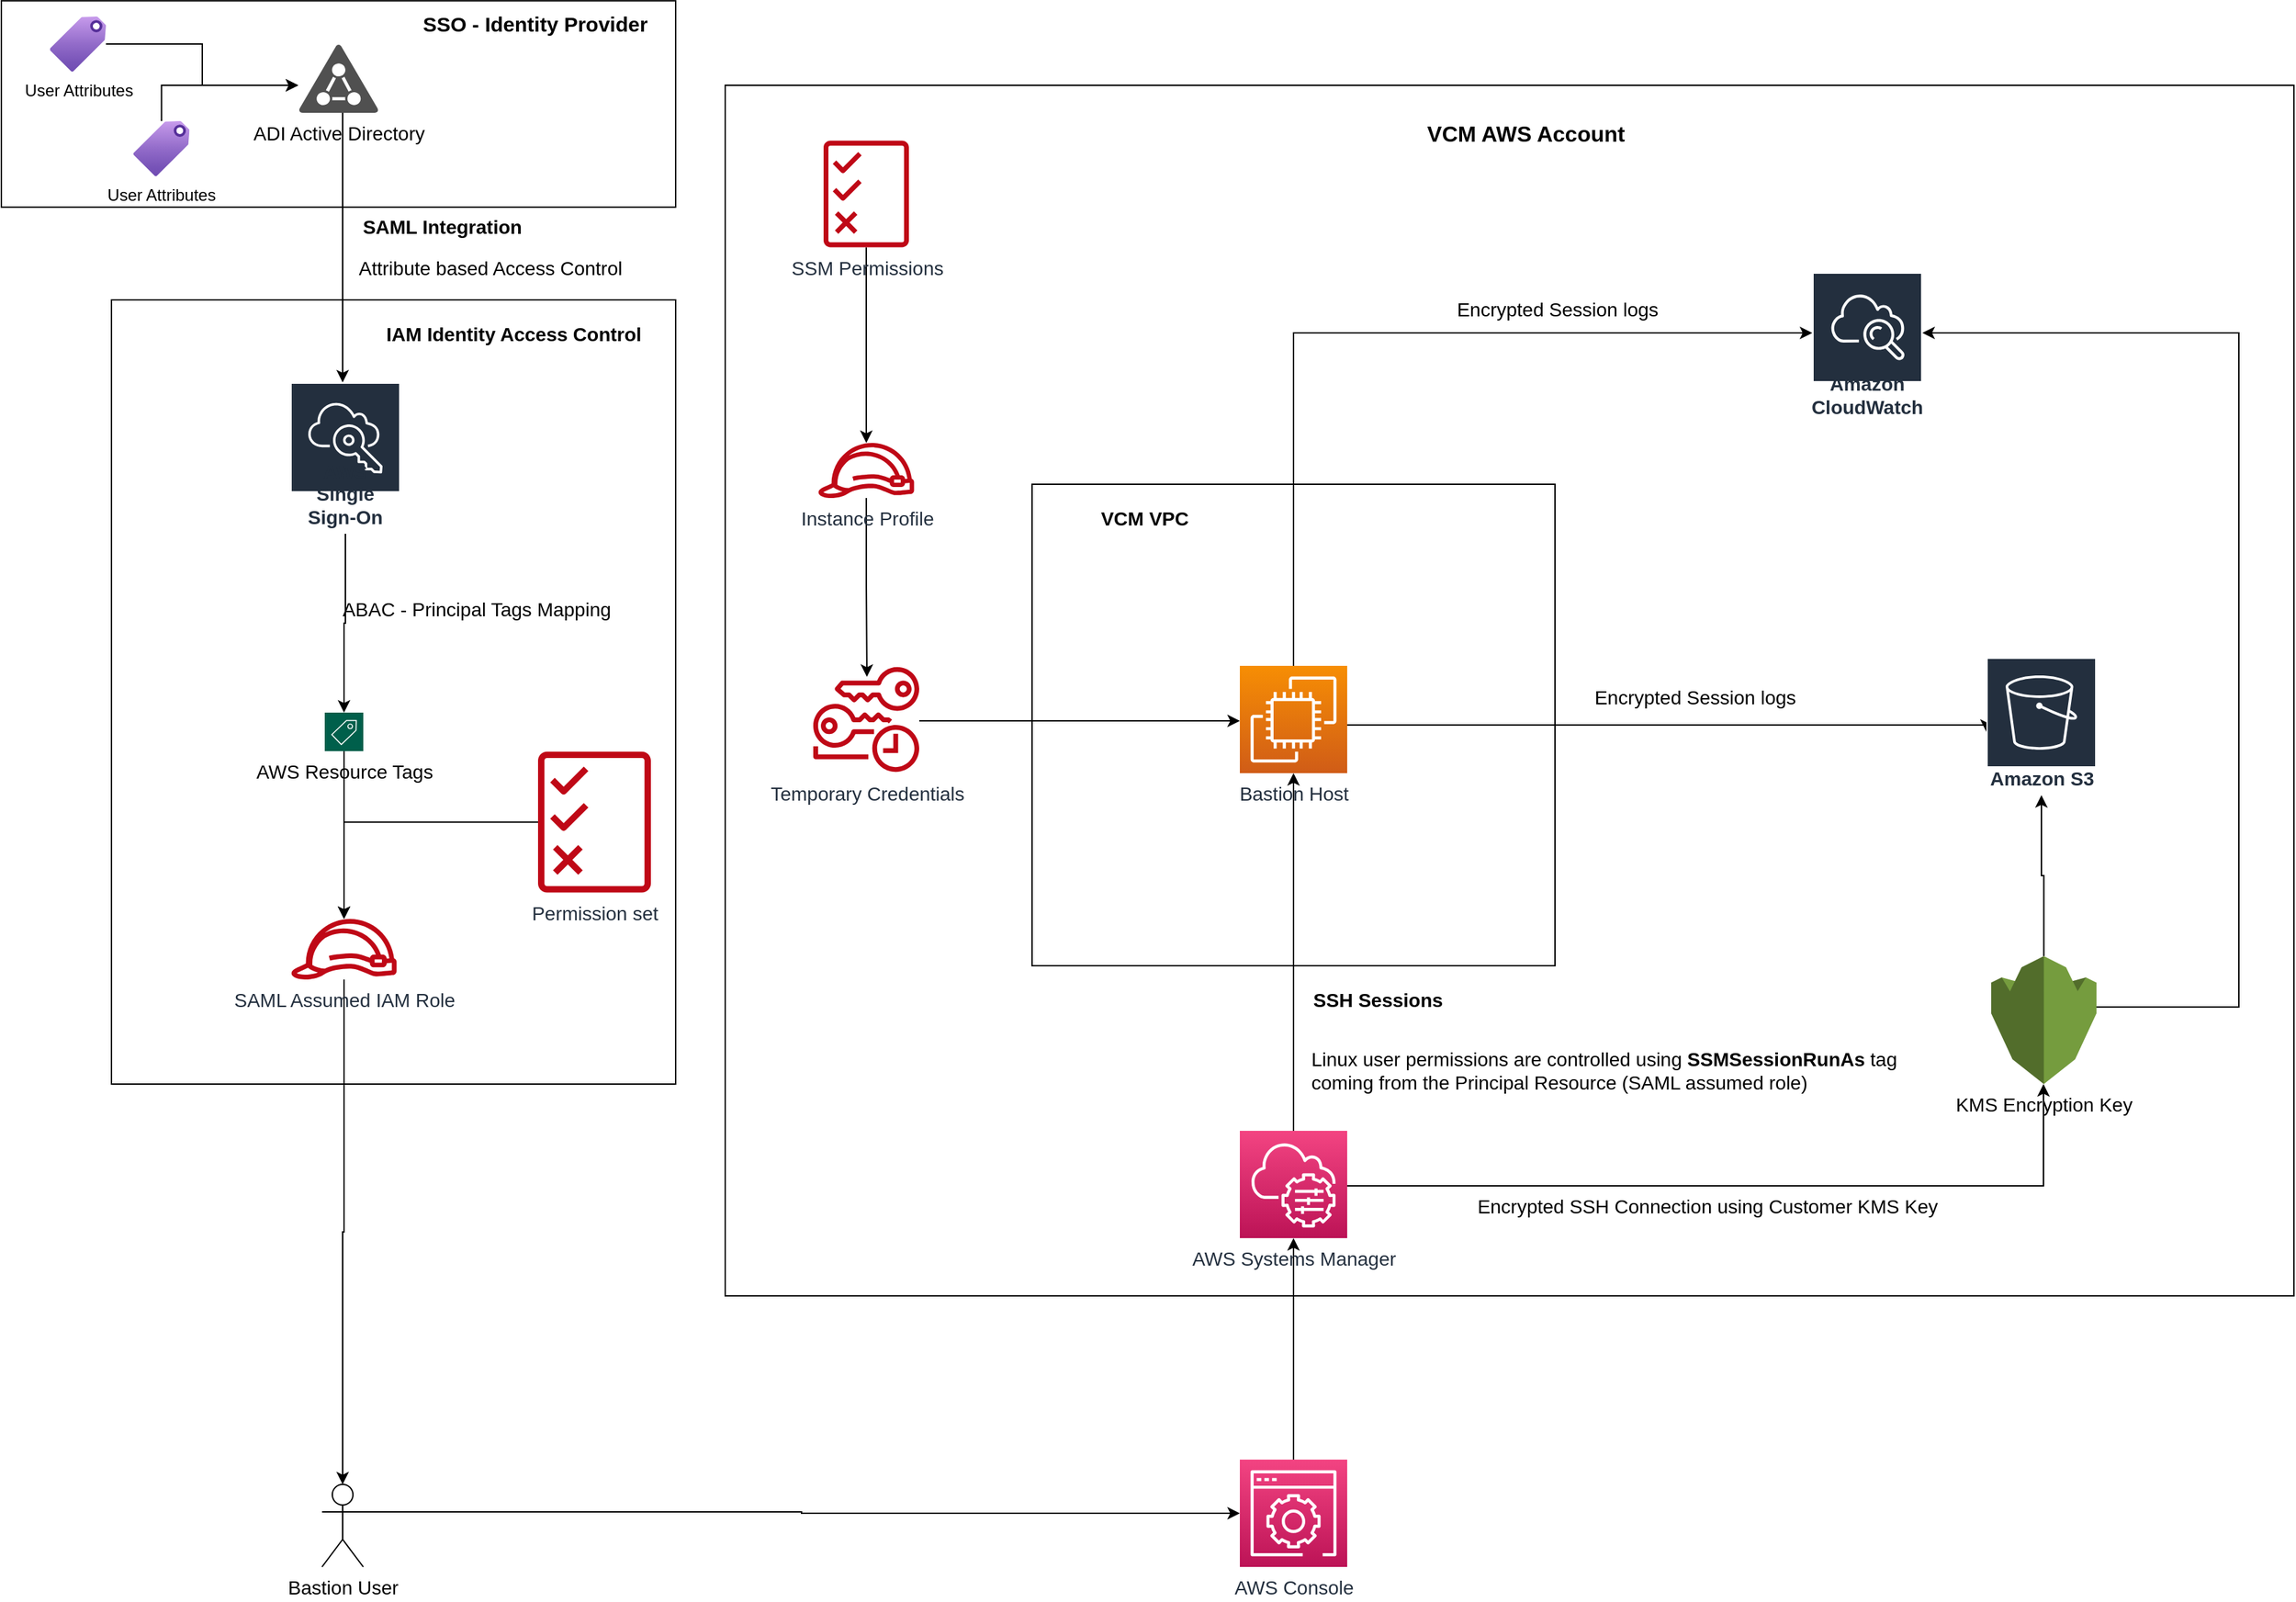 <mxfile version="21.0.2" type="github">
  <diagram name="AWS_SSM_SSO" id="sDcosQPgiZDwW8YW9xRA">
    <mxGraphModel dx="4189" dy="1343" grid="1" gridSize="10" guides="1" tooltips="1" connect="1" arrows="1" fold="1" page="1" pageScale="1" pageWidth="1920" pageHeight="1200" math="0" shadow="0">
      <root>
        <mxCell id="0" />
        <mxCell id="1" parent="0" />
        <mxCell id="5bl7u4Xtsho082jTFq0C-96" value="" style="rounded=0;whiteSpace=wrap;html=1;" vertex="1" parent="1">
          <mxGeometry x="-1826" y="18.6" width="490" height="150" as="geometry" />
        </mxCell>
        <mxCell id="5bl7u4Xtsho082jTFq0C-86" value="" style="rounded=0;whiteSpace=wrap;html=1;fontSize=14;" vertex="1" parent="1">
          <mxGeometry x="-1300" y="80" width="1140" height="880" as="geometry" />
        </mxCell>
        <mxCell id="5bl7u4Xtsho082jTFq0C-22" value="" style="rounded=0;whiteSpace=wrap;html=1;fontSize=14;" vertex="1" parent="1">
          <mxGeometry x="-1077" y="370" width="380" height="350" as="geometry" />
        </mxCell>
        <mxCell id="5bl7u4Xtsho082jTFq0C-17" value="" style="rounded=0;whiteSpace=wrap;html=1;fontSize=14;" vertex="1" parent="1">
          <mxGeometry x="-1746" y="236" width="410" height="570" as="geometry" />
        </mxCell>
        <mxCell id="5bl7u4Xtsho082jTFq0C-14" style="edgeStyle=orthogonalEdgeStyle;rounded=0;orthogonalLoop=1;jettySize=auto;html=1;fontSize=14;" edge="1" parent="1" source="5bl7u4Xtsho082jTFq0C-1" target="5bl7u4Xtsho082jTFq0C-2">
          <mxGeometry relative="1" as="geometry" />
        </mxCell>
        <mxCell id="5bl7u4Xtsho082jTFq0C-16" style="edgeStyle=orthogonalEdgeStyle;rounded=0;orthogonalLoop=1;jettySize=auto;html=1;entryX=0.5;entryY=0;entryDx=0;entryDy=0;entryPerimeter=0;fontSize=14;" edge="1" parent="1" source="5bl7u4Xtsho082jTFq0C-2" target="5bl7u4Xtsho082jTFq0C-5">
          <mxGeometry relative="1" as="geometry" />
        </mxCell>
        <mxCell id="5bl7u4Xtsho082jTFq0C-12" style="edgeStyle=orthogonalEdgeStyle;rounded=0;orthogonalLoop=1;jettySize=auto;html=1;fontSize=14;" edge="1" parent="1" source="5bl7u4Xtsho082jTFq0C-4" target="5bl7u4Xtsho082jTFq0C-1">
          <mxGeometry relative="1" as="geometry" />
        </mxCell>
        <mxCell id="5bl7u4Xtsho082jTFq0C-4" value="AWS Single Sign-On" style="sketch=0;outlineConnect=0;fontColor=#232F3E;gradientColor=none;strokeColor=#ffffff;fillColor=#232F3E;dashed=0;verticalLabelPosition=middle;verticalAlign=bottom;align=center;html=1;whiteSpace=wrap;fontSize=14;fontStyle=1;spacing=3;shape=mxgraph.aws4.productIcon;prIcon=mxgraph.aws4.single_sign_on;" vertex="1" parent="1">
          <mxGeometry x="-1616" y="296" width="80" height="110" as="geometry" />
        </mxCell>
        <mxCell id="5bl7u4Xtsho082jTFq0C-20" style="edgeStyle=orthogonalEdgeStyle;rounded=0;orthogonalLoop=1;jettySize=auto;html=1;exitX=1;exitY=0.333;exitDx=0;exitDy=0;exitPerimeter=0;fontSize=14;" edge="1" parent="1" source="5bl7u4Xtsho082jTFq0C-5" target="5bl7u4Xtsho082jTFq0C-19">
          <mxGeometry relative="1" as="geometry" />
        </mxCell>
        <mxCell id="5bl7u4Xtsho082jTFq0C-5" value="Bastion User" style="shape=umlActor;verticalLabelPosition=bottom;verticalAlign=top;html=1;outlineConnect=0;fontSize=14;" vertex="1" parent="1">
          <mxGeometry x="-1593" y="1097" width="30" height="60" as="geometry" />
        </mxCell>
        <mxCell id="5bl7u4Xtsho082jTFq0C-15" style="edgeStyle=orthogonalEdgeStyle;rounded=0;orthogonalLoop=1;jettySize=auto;html=1;fontSize=14;" edge="1" parent="1" source="5bl7u4Xtsho082jTFq0C-7" target="5bl7u4Xtsho082jTFq0C-2">
          <mxGeometry relative="1" as="geometry" />
        </mxCell>
        <mxCell id="5bl7u4Xtsho082jTFq0C-7" value="Permission set" style="sketch=0;outlineConnect=0;fontColor=#232F3E;gradientColor=none;fillColor=#BF0816;strokeColor=none;dashed=0;verticalLabelPosition=bottom;verticalAlign=top;align=center;html=1;fontSize=14;fontStyle=0;aspect=fixed;pointerEvents=1;shape=mxgraph.aws4.permissions;" vertex="1" parent="1">
          <mxGeometry x="-1436" y="564" width="82" height="103.16" as="geometry" />
        </mxCell>
        <mxCell id="5bl7u4Xtsho082jTFq0C-9" style="edgeStyle=orthogonalEdgeStyle;rounded=0;orthogonalLoop=1;jettySize=auto;html=1;fontSize=14;" edge="1" parent="1" source="5bl7u4Xtsho082jTFq0C-8" target="5bl7u4Xtsho082jTFq0C-4">
          <mxGeometry relative="1" as="geometry">
            <Array as="points">
              <mxPoint x="-1578" y="246" />
              <mxPoint x="-1578" y="246" />
            </Array>
          </mxGeometry>
        </mxCell>
        <mxCell id="5bl7u4Xtsho082jTFq0C-8" value="ADI Active Directory" style="sketch=0;pointerEvents=1;shadow=0;dashed=0;html=1;strokeColor=none;fillColor=#505050;labelPosition=center;verticalLabelPosition=bottom;verticalAlign=top;outlineConnect=0;align=center;shape=mxgraph.office.security.active_directory;fontSize=14;" vertex="1" parent="1">
          <mxGeometry x="-1610.25" y="50" width="58.5" height="50" as="geometry" />
        </mxCell>
        <mxCell id="5bl7u4Xtsho082jTFq0C-10" value="&lt;b&gt;SAML Integration&lt;/b&gt;" style="text;html=1;align=center;verticalAlign=middle;resizable=0;points=[];autosize=1;strokeColor=none;fillColor=none;fontSize=14;" vertex="1" parent="1">
          <mxGeometry x="-1576" y="168" width="140" height="30" as="geometry" />
        </mxCell>
        <mxCell id="5bl7u4Xtsho082jTFq0C-11" value="Attribute based Access Control" style="text;html=1;align=center;verticalAlign=middle;resizable=0;points=[];autosize=1;strokeColor=none;fillColor=none;fontSize=14;" vertex="1" parent="1">
          <mxGeometry x="-1576" y="198" width="210" height="30" as="geometry" />
        </mxCell>
        <mxCell id="5bl7u4Xtsho082jTFq0C-18" value="&lt;b style=&quot;font-size: 14px;&quot;&gt;&lt;font style=&quot;font-size: 14px;&quot;&gt;IAM Identity Access Control&lt;/font&gt;&lt;/b&gt;" style="text;html=1;strokeColor=none;fillColor=none;align=center;verticalAlign=middle;whiteSpace=wrap;rounded=0;fontSize=14;" vertex="1" parent="1">
          <mxGeometry x="-1563" y="246" width="218.75" height="30" as="geometry" />
        </mxCell>
        <mxCell id="5bl7u4Xtsho082jTFq0C-2" value="SAML Assumed IAM Role" style="sketch=0;outlineConnect=0;fontColor=#232F3E;gradientColor=none;fillColor=#BF0816;strokeColor=none;dashed=0;verticalLabelPosition=bottom;verticalAlign=top;align=center;html=1;fontSize=14;fontStyle=0;aspect=fixed;pointerEvents=1;shape=mxgraph.aws4.role;" vertex="1" parent="1">
          <mxGeometry x="-1616" y="686" width="78" height="44" as="geometry" />
        </mxCell>
        <mxCell id="5bl7u4Xtsho082jTFq0C-13" value="ABAC - Principal Tags Mapping" style="text;html=1;align=center;verticalAlign=middle;resizable=0;points=[];autosize=1;strokeColor=none;fillColor=none;fontSize=14;" vertex="1" parent="1">
          <mxGeometry x="-1591" y="446" width="220" height="30" as="geometry" />
        </mxCell>
        <mxCell id="5bl7u4Xtsho082jTFq0C-92" style="edgeStyle=orthogonalEdgeStyle;rounded=0;orthogonalLoop=1;jettySize=auto;html=1;entryX=0.5;entryY=1;entryDx=0;entryDy=0;entryPerimeter=0;fontSize=14;" edge="1" parent="1" source="5bl7u4Xtsho082jTFq0C-19" target="5bl7u4Xtsho082jTFq0C-21">
          <mxGeometry relative="1" as="geometry" />
        </mxCell>
        <mxCell id="5bl7u4Xtsho082jTFq0C-19" value="AWS Console" style="sketch=0;points=[[0,0,0],[0.25,0,0],[0.5,0,0],[0.75,0,0],[1,0,0],[0,1,0],[0.25,1,0],[0.5,1,0],[0.75,1,0],[1,1,0],[0,0.25,0],[0,0.5,0],[0,0.75,0],[1,0.25,0],[1,0.5,0],[1,0.75,0]];points=[[0,0,0],[0.25,0,0],[0.5,0,0],[0.75,0,0],[1,0,0],[0,1,0],[0.25,1,0],[0.5,1,0],[0.75,1,0],[1,1,0],[0,0.25,0],[0,0.5,0],[0,0.75,0],[1,0.25,0],[1,0.5,0],[1,0.75,0]];outlineConnect=0;fontColor=#232F3E;gradientColor=#F34482;gradientDirection=north;fillColor=#BC1356;strokeColor=#ffffff;dashed=0;verticalLabelPosition=bottom;verticalAlign=top;align=center;html=1;fontSize=14;fontStyle=0;aspect=fixed;shape=mxgraph.aws4.resourceIcon;resIcon=mxgraph.aws4.management_console;" vertex="1" parent="1">
          <mxGeometry x="-926" y="1079" width="78" height="78" as="geometry" />
        </mxCell>
        <mxCell id="5bl7u4Xtsho082jTFq0C-25" style="edgeStyle=orthogonalEdgeStyle;rounded=0;orthogonalLoop=1;jettySize=auto;html=1;entryX=0.5;entryY=1;entryDx=0;entryDy=0;entryPerimeter=0;fontSize=14;" edge="1" parent="1" source="5bl7u4Xtsho082jTFq0C-21" target="5bl7u4Xtsho082jTFq0C-24">
          <mxGeometry relative="1" as="geometry" />
        </mxCell>
        <mxCell id="5bl7u4Xtsho082jTFq0C-36" style="edgeStyle=orthogonalEdgeStyle;rounded=0;orthogonalLoop=1;jettySize=auto;html=1;fontSize=14;" edge="1" parent="1" source="5bl7u4Xtsho082jTFq0C-21" target="5bl7u4Xtsho082jTFq0C-26">
          <mxGeometry relative="1" as="geometry">
            <Array as="points">
              <mxPoint x="-342" y="880" />
            </Array>
          </mxGeometry>
        </mxCell>
        <mxCell id="5bl7u4Xtsho082jTFq0C-21" value="AWS Systems Manager" style="sketch=0;points=[[0,0,0],[0.25,0,0],[0.5,0,0],[0.75,0,0],[1,0,0],[0,1,0],[0.25,1,0],[0.5,1,0],[0.75,1,0],[1,1,0],[0,0.25,0],[0,0.5,0],[0,0.75,0],[1,0.25,0],[1,0.5,0],[1,0.75,0]];points=[[0,0,0],[0.25,0,0],[0.5,0,0],[0.75,0,0],[1,0,0],[0,1,0],[0.25,1,0],[0.5,1,0],[0.75,1,0],[1,1,0],[0,0.25,0],[0,0.5,0],[0,0.75,0],[1,0.25,0],[1,0.5,0],[1,0.75,0]];outlineConnect=0;fontColor=#232F3E;gradientColor=#F34482;gradientDirection=north;fillColor=#BC1356;strokeColor=#ffffff;dashed=0;verticalLabelPosition=bottom;verticalAlign=top;align=center;html=1;fontSize=14;fontStyle=0;aspect=fixed;shape=mxgraph.aws4.resourceIcon;resIcon=mxgraph.aws4.systems_manager;" vertex="1" parent="1">
          <mxGeometry x="-926" y="840" width="78" height="78" as="geometry" />
        </mxCell>
        <mxCell id="5bl7u4Xtsho082jTFq0C-23" value="&lt;b style=&quot;font-size: 14px;&quot;&gt;&lt;font style=&quot;font-size: 14px;&quot;&gt;VCM VPC&lt;/font&gt;&lt;/b&gt;" style="text;html=1;strokeColor=none;fillColor=none;align=center;verticalAlign=middle;whiteSpace=wrap;rounded=0;fontSize=14;" vertex="1" parent="1">
          <mxGeometry x="-1040" y="380" width="90" height="30" as="geometry" />
        </mxCell>
        <mxCell id="5bl7u4Xtsho082jTFq0C-41" style="edgeStyle=orthogonalEdgeStyle;rounded=0;orthogonalLoop=1;jettySize=auto;html=1;fontSize=14;" edge="1" parent="1" source="5bl7u4Xtsho082jTFq0C-24" target="5bl7u4Xtsho082jTFq0C-40">
          <mxGeometry relative="1" as="geometry">
            <Array as="points">
              <mxPoint x="-887" y="260" />
            </Array>
          </mxGeometry>
        </mxCell>
        <mxCell id="5bl7u4Xtsho082jTFq0C-93" style="edgeStyle=orthogonalEdgeStyle;rounded=0;orthogonalLoop=1;jettySize=auto;html=1;fontSize=14;" edge="1" parent="1">
          <mxGeometry relative="1" as="geometry">
            <mxPoint x="-848.0" y="545.0" as="sourcePoint" />
            <mxPoint x="-383.5" y="550.0" as="targetPoint" />
            <Array as="points">
              <mxPoint x="-384" y="545" />
            </Array>
          </mxGeometry>
        </mxCell>
        <mxCell id="5bl7u4Xtsho082jTFq0C-24" value="Bastion Host" style="sketch=0;points=[[0,0,0],[0.25,0,0],[0.5,0,0],[0.75,0,0],[1,0,0],[0,1,0],[0.25,1,0],[0.5,1,0],[0.75,1,0],[1,1,0],[0,0.25,0],[0,0.5,0],[0,0.75,0],[1,0.25,0],[1,0.5,0],[1,0.75,0]];outlineConnect=0;fontColor=#232F3E;gradientColor=#F78E04;gradientDirection=north;fillColor=#D05C17;strokeColor=#ffffff;dashed=0;verticalLabelPosition=bottom;verticalAlign=top;align=center;html=1;fontSize=14;fontStyle=0;aspect=fixed;shape=mxgraph.aws4.resourceIcon;resIcon=mxgraph.aws4.ec2;" vertex="1" parent="1">
          <mxGeometry x="-926" y="502" width="78" height="78" as="geometry" />
        </mxCell>
        <mxCell id="5bl7u4Xtsho082jTFq0C-38" style="edgeStyle=orthogonalEdgeStyle;rounded=0;orthogonalLoop=1;jettySize=auto;html=1;fontSize=14;" edge="1" parent="1" source="5bl7u4Xtsho082jTFq0C-26" target="5bl7u4Xtsho082jTFq0C-37">
          <mxGeometry relative="1" as="geometry" />
        </mxCell>
        <mxCell id="5bl7u4Xtsho082jTFq0C-42" style="edgeStyle=orthogonalEdgeStyle;rounded=0;orthogonalLoop=1;jettySize=auto;html=1;fontSize=14;" edge="1" parent="1" source="5bl7u4Xtsho082jTFq0C-26" target="5bl7u4Xtsho082jTFq0C-40">
          <mxGeometry relative="1" as="geometry">
            <Array as="points">
              <mxPoint x="-200" y="750" />
              <mxPoint x="-200" y="260" />
            </Array>
          </mxGeometry>
        </mxCell>
        <mxCell id="5bl7u4Xtsho082jTFq0C-26" value="KMS Encryption Key" style="outlineConnect=0;dashed=0;verticalLabelPosition=bottom;verticalAlign=top;align=center;html=1;shape=mxgraph.aws3.kms;fillColor=#759C3E;gradientColor=none;fontSize=14;" vertex="1" parent="1">
          <mxGeometry x="-380" y="713" width="76.5" height="93" as="geometry" />
        </mxCell>
        <mxCell id="5bl7u4Xtsho082jTFq0C-89" value="" style="edgeStyle=orthogonalEdgeStyle;rounded=0;orthogonalLoop=1;jettySize=auto;html=1;fontSize=14;" edge="1" parent="1" source="5bl7u4Xtsho082jTFq0C-27">
          <mxGeometry relative="1" as="geometry">
            <mxPoint x="-1197" y="510" as="targetPoint" />
          </mxGeometry>
        </mxCell>
        <mxCell id="5bl7u4Xtsho082jTFq0C-27" value="Instance Profile" style="sketch=0;outlineConnect=0;fontColor=#232F3E;gradientColor=none;fillColor=#BF0816;strokeColor=none;dashed=0;verticalLabelPosition=bottom;verticalAlign=top;align=center;html=1;fontSize=14;fontStyle=0;aspect=fixed;pointerEvents=1;shape=mxgraph.aws4.role;" vertex="1" parent="1">
          <mxGeometry x="-1232.95" y="340" width="70.91" height="40" as="geometry" />
        </mxCell>
        <mxCell id="5bl7u4Xtsho082jTFq0C-34" style="edgeStyle=orthogonalEdgeStyle;rounded=0;orthogonalLoop=1;jettySize=auto;html=1;fontSize=14;" edge="1" parent="1">
          <mxGeometry relative="1" as="geometry">
            <mxPoint x="-1159" y="542" as="sourcePoint" />
            <mxPoint x="-926" y="542" as="targetPoint" />
            <Array as="points">
              <mxPoint x="-990" y="542" />
              <mxPoint x="-990" y="542" />
            </Array>
          </mxGeometry>
        </mxCell>
        <mxCell id="5bl7u4Xtsho082jTFq0C-28" value="Temporary Credentials" style="sketch=0;outlineConnect=0;fontColor=#232F3E;gradientColor=none;fillColor=#BF0816;strokeColor=none;dashed=0;verticalLabelPosition=bottom;verticalAlign=top;align=center;html=1;fontSize=14;fontStyle=0;aspect=fixed;pointerEvents=1;shape=mxgraph.aws4.temporary_security_credential;" vertex="1" parent="1">
          <mxGeometry x="-1236" y="502" width="77" height="78" as="geometry" />
        </mxCell>
        <mxCell id="5bl7u4Xtsho082jTFq0C-90" style="edgeStyle=orthogonalEdgeStyle;rounded=0;orthogonalLoop=1;jettySize=auto;html=1;fontSize=14;" edge="1" parent="1" source="5bl7u4Xtsho082jTFq0C-29" target="5bl7u4Xtsho082jTFq0C-27">
          <mxGeometry relative="1" as="geometry" />
        </mxCell>
        <mxCell id="5bl7u4Xtsho082jTFq0C-29" value="SSM Permissions" style="sketch=0;outlineConnect=0;fontColor=#232F3E;gradientColor=none;fillColor=#BF0816;strokeColor=none;dashed=0;verticalLabelPosition=bottom;verticalAlign=top;align=center;html=1;fontSize=14;fontStyle=0;aspect=fixed;pointerEvents=1;shape=mxgraph.aws4.permissions;" vertex="1" parent="1">
          <mxGeometry x="-1228.5" y="120" width="62" height="78" as="geometry" />
        </mxCell>
        <mxCell id="5bl7u4Xtsho082jTFq0C-37" value="Amazon S3" style="sketch=0;outlineConnect=0;fontColor=#232F3E;gradientColor=none;strokeColor=#ffffff;fillColor=#232F3E;dashed=0;verticalLabelPosition=middle;verticalAlign=bottom;align=center;html=1;whiteSpace=wrap;fontSize=14;fontStyle=1;spacing=3;shape=mxgraph.aws4.productIcon;prIcon=mxgraph.aws4.s3;" vertex="1" parent="1">
          <mxGeometry x="-383.5" y="496" width="80" height="100" as="geometry" />
        </mxCell>
        <mxCell id="5bl7u4Xtsho082jTFq0C-40" value="Amazon CloudWatch" style="sketch=0;outlineConnect=0;fontColor=#232F3E;gradientColor=none;strokeColor=#ffffff;fillColor=#232F3E;dashed=0;verticalLabelPosition=middle;verticalAlign=bottom;align=center;html=1;whiteSpace=wrap;fontSize=14;fontStyle=1;spacing=3;shape=mxgraph.aws4.productIcon;prIcon=mxgraph.aws4.cloudwatch;" vertex="1" parent="1">
          <mxGeometry x="-510" y="216" width="80" height="110" as="geometry" />
        </mxCell>
        <mxCell id="5bl7u4Xtsho082jTFq0C-1" value="AWS Resource Tags" style="sketch=0;pointerEvents=1;shadow=0;dashed=0;html=1;strokeColor=none;fillColor=#005F4B;labelPosition=center;verticalLabelPosition=bottom;verticalAlign=top;align=center;outlineConnect=0;shape=mxgraph.veeam2.tag;fontSize=14;" vertex="1" parent="1">
          <mxGeometry x="-1591" y="536" width="28.0" height="28.0" as="geometry" />
        </mxCell>
        <mxCell id="5bl7u4Xtsho082jTFq0C-43" value="&lt;b style=&quot;font-size: 14px;&quot;&gt;SSH Sessions&lt;/b&gt;" style="text;html=1;align=center;verticalAlign=middle;resizable=0;points=[];autosize=1;strokeColor=none;fillColor=none;fontSize=14;" vertex="1" parent="1">
          <mxGeometry x="-886" y="730" width="120" height="30" as="geometry" />
        </mxCell>
        <mxCell id="5bl7u4Xtsho082jTFq0C-44" value="&lt;div style=&quot;font-size: 14px;&quot;&gt;&lt;span style=&quot;background-color: initial; font-size: 14px;&quot;&gt;Linux user permissions are controlled using &lt;b style=&quot;font-size: 14px;&quot;&gt;SSMSessionRunAs&amp;nbsp;&lt;/b&gt;tag coming from the Principal Resource (SAML assumed role)&lt;/span&gt;&lt;/div&gt;" style="text;html=1;strokeColor=none;fillColor=none;align=left;verticalAlign=middle;whiteSpace=wrap;rounded=0;fontSize=14;" vertex="1" parent="1">
          <mxGeometry x="-876" y="761" width="446" height="70" as="geometry" />
        </mxCell>
        <mxCell id="5bl7u4Xtsho082jTFq0C-87" value="VCM AWS Account" style="text;html=1;strokeColor=none;fillColor=none;align=center;verticalAlign=middle;whiteSpace=wrap;rounded=0;fontStyle=1;fontSize=16;" vertex="1" parent="1">
          <mxGeometry x="-848" y="100" width="260" height="30" as="geometry" />
        </mxCell>
        <mxCell id="5bl7u4Xtsho082jTFq0C-102" style="edgeStyle=orthogonalEdgeStyle;rounded=0;orthogonalLoop=1;jettySize=auto;html=1;" edge="1" parent="1" source="5bl7u4Xtsho082jTFq0C-95" target="5bl7u4Xtsho082jTFq0C-8">
          <mxGeometry relative="1" as="geometry">
            <Array as="points">
              <mxPoint x="-1680" y="50" />
              <mxPoint x="-1680" y="80" />
            </Array>
          </mxGeometry>
        </mxCell>
        <mxCell id="5bl7u4Xtsho082jTFq0C-95" value="User Attributes" style="aspect=fixed;html=1;points=[];align=center;image;fontSize=12;image=img/lib/azure2/general/Tag.svg;" vertex="1" parent="1">
          <mxGeometry x="-1790.71" y="30" width="40.71" height="40" as="geometry" />
        </mxCell>
        <mxCell id="5bl7u4Xtsho082jTFq0C-104" style="edgeStyle=orthogonalEdgeStyle;rounded=0;orthogonalLoop=1;jettySize=auto;html=1;" edge="1" parent="1" source="5bl7u4Xtsho082jTFq0C-100" target="5bl7u4Xtsho082jTFq0C-8">
          <mxGeometry relative="1" as="geometry">
            <Array as="points">
              <mxPoint x="-1710" y="80" />
            </Array>
          </mxGeometry>
        </mxCell>
        <mxCell id="5bl7u4Xtsho082jTFq0C-100" value="User Attributes" style="aspect=fixed;html=1;points=[];align=center;image;fontSize=12;image=img/lib/azure2/general/Tag.svg;" vertex="1" parent="1">
          <mxGeometry x="-1730" y="106" width="40.71" height="40" as="geometry" />
        </mxCell>
        <mxCell id="5bl7u4Xtsho082jTFq0C-105" value="&lt;b style=&quot;font-size: 15px;&quot;&gt;&lt;font style=&quot;font-size: 15px;&quot;&gt;SSO - Identity Provider&lt;/font&gt;&lt;/b&gt;" style="text;html=1;strokeColor=none;fillColor=none;align=center;verticalAlign=middle;whiteSpace=wrap;rounded=0;fontSize=15;" vertex="1" parent="1">
          <mxGeometry x="-1538" y="20" width="200" height="30" as="geometry" />
        </mxCell>
        <mxCell id="5bl7u4Xtsho082jTFq0C-107" value="Encrypted Session logs" style="text;html=1;strokeColor=none;fillColor=none;align=center;verticalAlign=middle;whiteSpace=wrap;rounded=0;fontSize=14;" vertex="1" parent="1">
          <mxGeometry x="-780" y="228" width="170" height="30" as="geometry" />
        </mxCell>
        <mxCell id="5bl7u4Xtsho082jTFq0C-108" value="Encrypted Session logs" style="text;html=1;strokeColor=none;fillColor=none;align=center;verticalAlign=middle;whiteSpace=wrap;rounded=0;fontSize=14;" vertex="1" parent="1">
          <mxGeometry x="-680" y="510" width="170" height="30" as="geometry" />
        </mxCell>
        <mxCell id="5bl7u4Xtsho082jTFq0C-110" value="Encrypted SSH Connection using Customer KMS Key" style="text;html=1;strokeColor=none;fillColor=none;align=center;verticalAlign=middle;whiteSpace=wrap;rounded=0;fontSize=14;" vertex="1" parent="1">
          <mxGeometry x="-766" y="880" width="360" height="30" as="geometry" />
        </mxCell>
      </root>
    </mxGraphModel>
  </diagram>
</mxfile>
